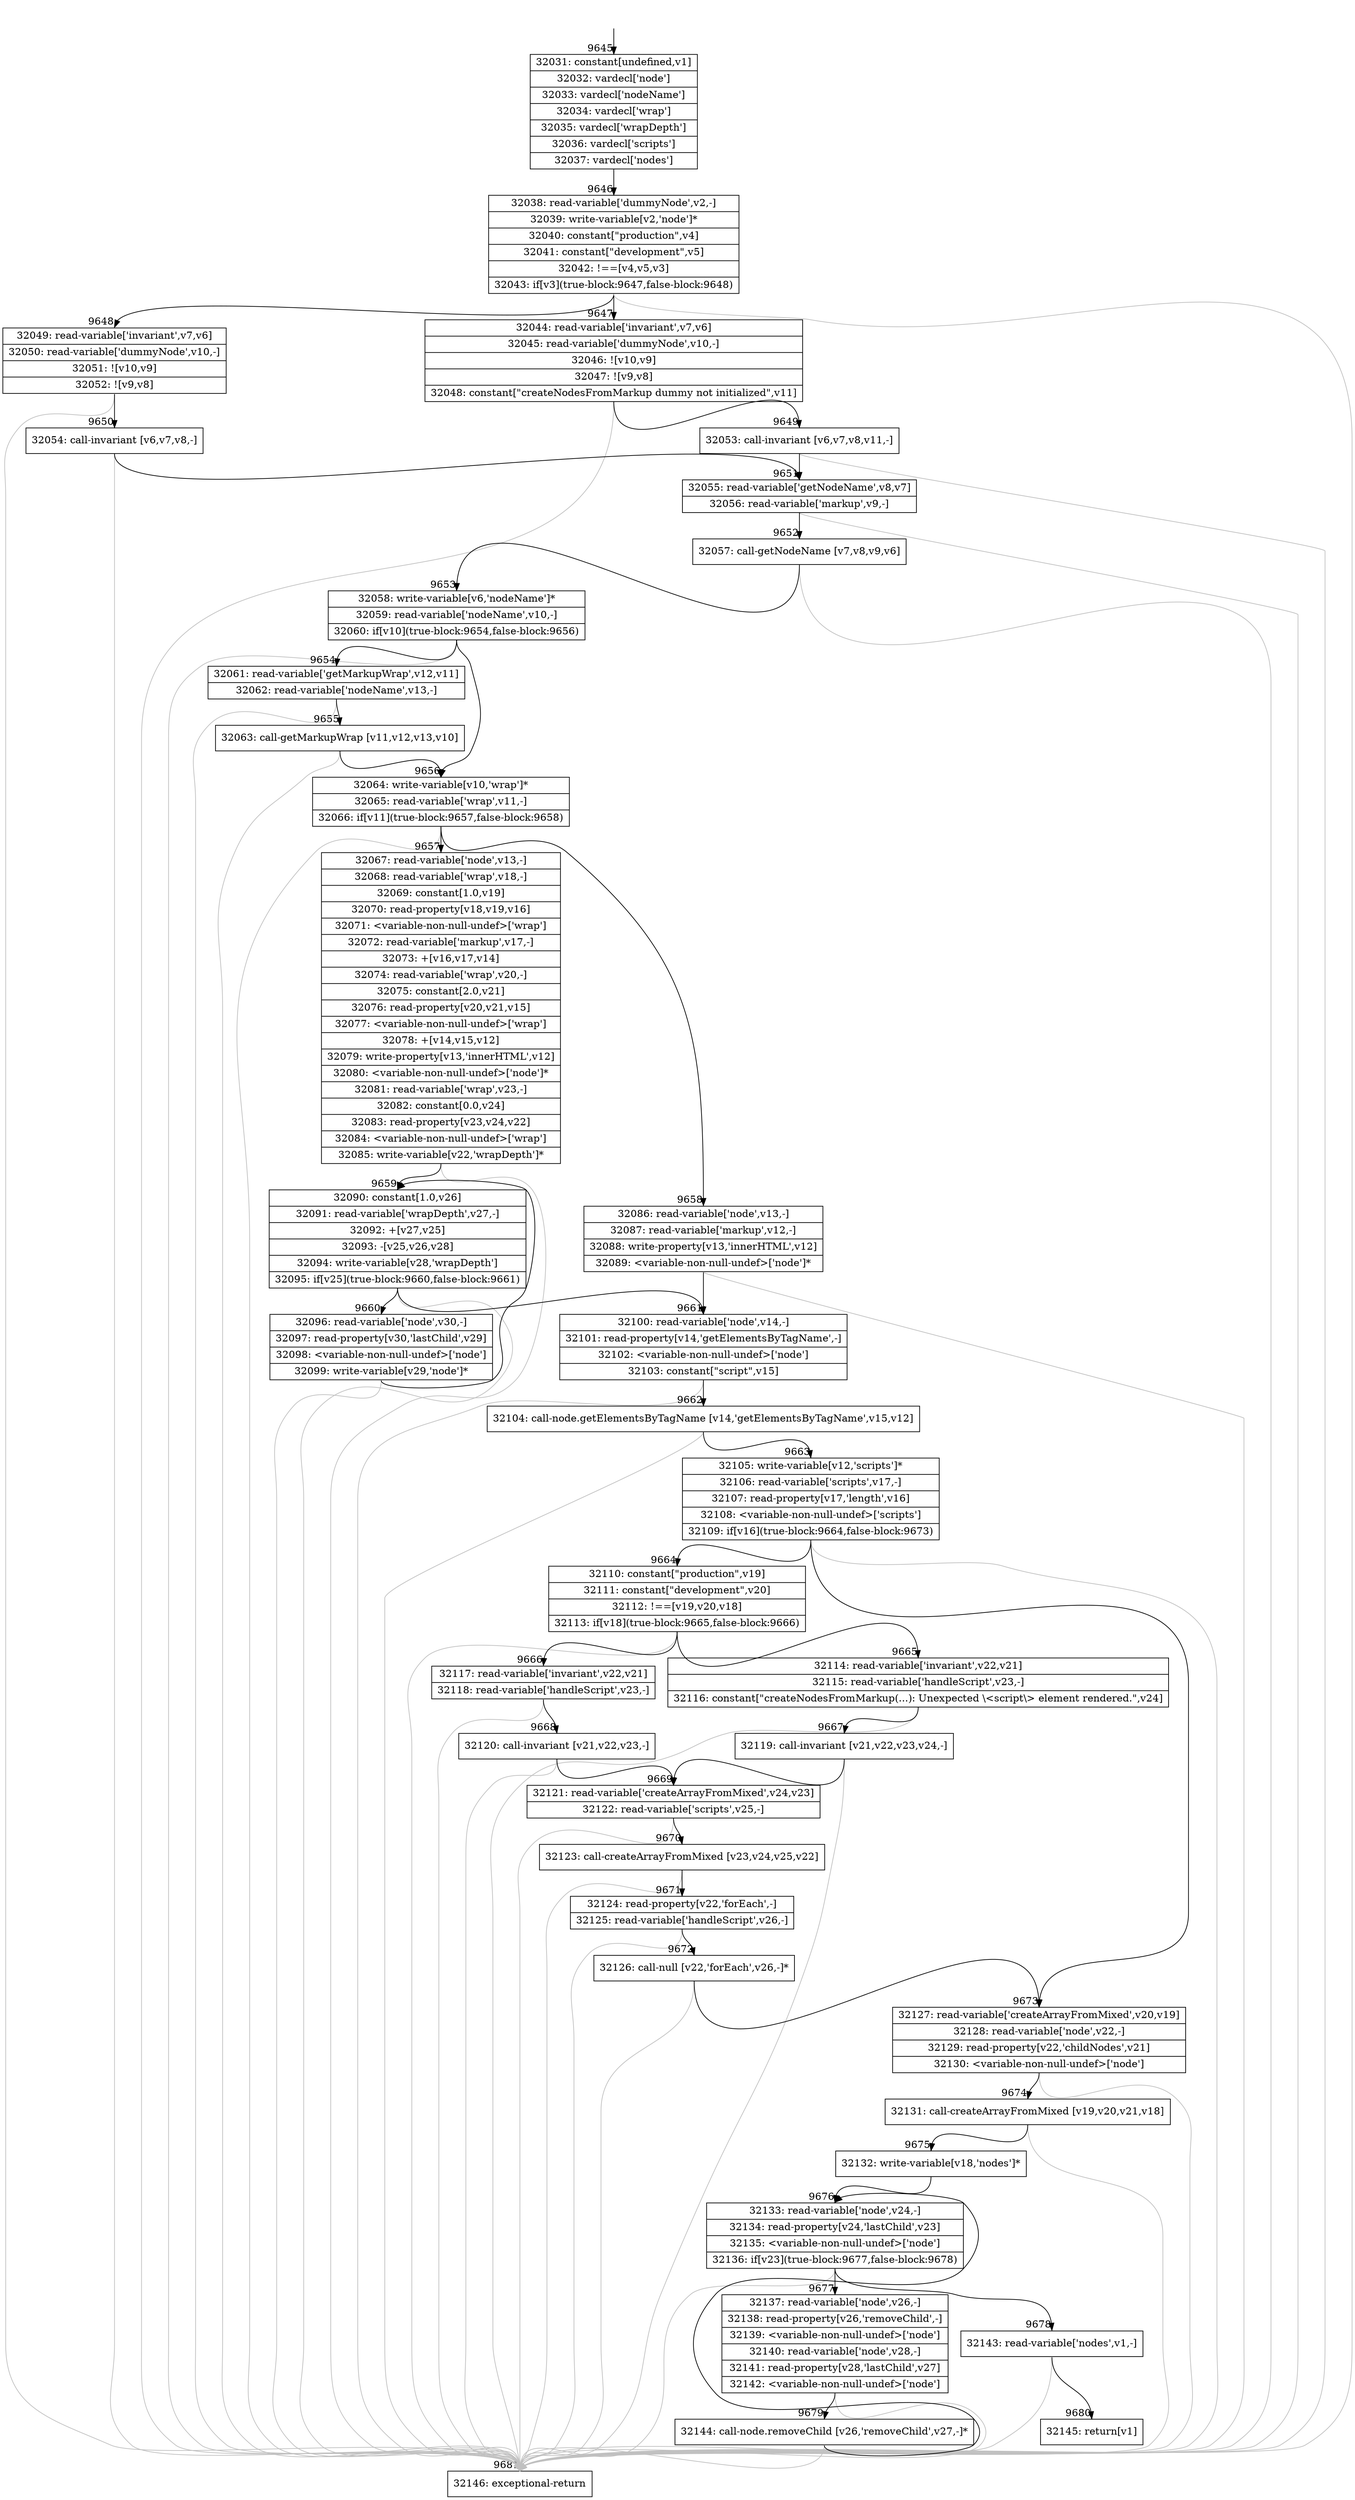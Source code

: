 digraph {
rankdir="TD"
BB_entry714[shape=none,label=""];
BB_entry714 -> BB9645 [tailport=s, headport=n, headlabel="    9645"]
BB9645 [shape=record label="{32031: constant[undefined,v1]|32032: vardecl['node']|32033: vardecl['nodeName']|32034: vardecl['wrap']|32035: vardecl['wrapDepth']|32036: vardecl['scripts']|32037: vardecl['nodes']}" ] 
BB9645 -> BB9646 [tailport=s, headport=n, headlabel="      9646"]
BB9646 [shape=record label="{32038: read-variable['dummyNode',v2,-]|32039: write-variable[v2,'node']*|32040: constant[\"production\",v4]|32041: constant[\"development\",v5]|32042: !==[v4,v5,v3]|32043: if[v3](true-block:9647,false-block:9648)}" ] 
BB9646 -> BB9647 [tailport=s, headport=n, headlabel="      9647"]
BB9646 -> BB9648 [tailport=s, headport=n, headlabel="      9648"]
BB9646 -> BB9681 [tailport=s, headport=n, color=gray, headlabel="      9681"]
BB9647 [shape=record label="{32044: read-variable['invariant',v7,v6]|32045: read-variable['dummyNode',v10,-]|32046: ![v10,v9]|32047: ![v9,v8]|32048: constant[\"createNodesFromMarkup dummy not initialized\",v11]}" ] 
BB9647 -> BB9649 [tailport=s, headport=n, headlabel="      9649"]
BB9647 -> BB9681 [tailport=s, headport=n, color=gray]
BB9648 [shape=record label="{32049: read-variable['invariant',v7,v6]|32050: read-variable['dummyNode',v10,-]|32051: ![v10,v9]|32052: ![v9,v8]}" ] 
BB9648 -> BB9650 [tailport=s, headport=n, headlabel="      9650"]
BB9648 -> BB9681 [tailport=s, headport=n, color=gray]
BB9649 [shape=record label="{32053: call-invariant [v6,v7,v8,v11,-]}" ] 
BB9649 -> BB9651 [tailport=s, headport=n, headlabel="      9651"]
BB9649 -> BB9681 [tailport=s, headport=n, color=gray]
BB9650 [shape=record label="{32054: call-invariant [v6,v7,v8,-]}" ] 
BB9650 -> BB9651 [tailport=s, headport=n]
BB9650 -> BB9681 [tailport=s, headport=n, color=gray]
BB9651 [shape=record label="{32055: read-variable['getNodeName',v8,v7]|32056: read-variable['markup',v9,-]}" ] 
BB9651 -> BB9652 [tailport=s, headport=n, headlabel="      9652"]
BB9651 -> BB9681 [tailport=s, headport=n, color=gray]
BB9652 [shape=record label="{32057: call-getNodeName [v7,v8,v9,v6]}" ] 
BB9652 -> BB9653 [tailport=s, headport=n, headlabel="      9653"]
BB9652 -> BB9681 [tailport=s, headport=n, color=gray]
BB9653 [shape=record label="{32058: write-variable[v6,'nodeName']*|32059: read-variable['nodeName',v10,-]|32060: if[v10](true-block:9654,false-block:9656)}" ] 
BB9653 -> BB9656 [tailport=s, headport=n, headlabel="      9656"]
BB9653 -> BB9654 [tailport=s, headport=n, headlabel="      9654"]
BB9653 -> BB9681 [tailport=s, headport=n, color=gray]
BB9654 [shape=record label="{32061: read-variable['getMarkupWrap',v12,v11]|32062: read-variable['nodeName',v13,-]}" ] 
BB9654 -> BB9655 [tailport=s, headport=n, headlabel="      9655"]
BB9654 -> BB9681 [tailport=s, headport=n, color=gray]
BB9655 [shape=record label="{32063: call-getMarkupWrap [v11,v12,v13,v10]}" ] 
BB9655 -> BB9656 [tailport=s, headport=n]
BB9655 -> BB9681 [tailport=s, headport=n, color=gray]
BB9656 [shape=record label="{32064: write-variable[v10,'wrap']*|32065: read-variable['wrap',v11,-]|32066: if[v11](true-block:9657,false-block:9658)}" ] 
BB9656 -> BB9657 [tailport=s, headport=n, headlabel="      9657"]
BB9656 -> BB9658 [tailport=s, headport=n, headlabel="      9658"]
BB9656 -> BB9681 [tailport=s, headport=n, color=gray]
BB9657 [shape=record label="{32067: read-variable['node',v13,-]|32068: read-variable['wrap',v18,-]|32069: constant[1.0,v19]|32070: read-property[v18,v19,v16]|32071: \<variable-non-null-undef\>['wrap']|32072: read-variable['markup',v17,-]|32073: +[v16,v17,v14]|32074: read-variable['wrap',v20,-]|32075: constant[2.0,v21]|32076: read-property[v20,v21,v15]|32077: \<variable-non-null-undef\>['wrap']|32078: +[v14,v15,v12]|32079: write-property[v13,'innerHTML',v12]|32080: \<variable-non-null-undef\>['node']*|32081: read-variable['wrap',v23,-]|32082: constant[0.0,v24]|32083: read-property[v23,v24,v22]|32084: \<variable-non-null-undef\>['wrap']|32085: write-variable[v22,'wrapDepth']*}" ] 
BB9657 -> BB9659 [tailport=s, headport=n, headlabel="      9659"]
BB9657 -> BB9681 [tailport=s, headport=n, color=gray]
BB9658 [shape=record label="{32086: read-variable['node',v13,-]|32087: read-variable['markup',v12,-]|32088: write-property[v13,'innerHTML',v12]|32089: \<variable-non-null-undef\>['node']*}" ] 
BB9658 -> BB9661 [tailport=s, headport=n, headlabel="      9661"]
BB9658 -> BB9681 [tailport=s, headport=n, color=gray]
BB9659 [shape=record label="{32090: constant[1.0,v26]|32091: read-variable['wrapDepth',v27,-]|32092: +[v27,v25]|32093: -[v25,v26,v28]|32094: write-variable[v28,'wrapDepth']|32095: if[v25](true-block:9660,false-block:9661)}" ] 
BB9659 -> BB9660 [tailport=s, headport=n, headlabel="      9660"]
BB9659 -> BB9661 [tailport=s, headport=n]
BB9659 -> BB9681 [tailport=s, headport=n, color=gray]
BB9660 [shape=record label="{32096: read-variable['node',v30,-]|32097: read-property[v30,'lastChild',v29]|32098: \<variable-non-null-undef\>['node']|32099: write-variable[v29,'node']*}" ] 
BB9660 -> BB9659 [tailport=s, headport=n]
BB9660 -> BB9681 [tailport=s, headport=n, color=gray]
BB9661 [shape=record label="{32100: read-variable['node',v14,-]|32101: read-property[v14,'getElementsByTagName',-]|32102: \<variable-non-null-undef\>['node']|32103: constant[\"script\",v15]}" ] 
BB9661 -> BB9662 [tailport=s, headport=n, headlabel="      9662"]
BB9661 -> BB9681 [tailport=s, headport=n, color=gray]
BB9662 [shape=record label="{32104: call-node.getElementsByTagName [v14,'getElementsByTagName',v15,v12]}" ] 
BB9662 -> BB9663 [tailport=s, headport=n, headlabel="      9663"]
BB9662 -> BB9681 [tailport=s, headport=n, color=gray]
BB9663 [shape=record label="{32105: write-variable[v12,'scripts']*|32106: read-variable['scripts',v17,-]|32107: read-property[v17,'length',v16]|32108: \<variable-non-null-undef\>['scripts']|32109: if[v16](true-block:9664,false-block:9673)}" ] 
BB9663 -> BB9664 [tailport=s, headport=n, headlabel="      9664"]
BB9663 -> BB9673 [tailport=s, headport=n, headlabel="      9673"]
BB9663 -> BB9681 [tailport=s, headport=n, color=gray]
BB9664 [shape=record label="{32110: constant[\"production\",v19]|32111: constant[\"development\",v20]|32112: !==[v19,v20,v18]|32113: if[v18](true-block:9665,false-block:9666)}" ] 
BB9664 -> BB9665 [tailport=s, headport=n, headlabel="      9665"]
BB9664 -> BB9666 [tailport=s, headport=n, headlabel="      9666"]
BB9664 -> BB9681 [tailport=s, headport=n, color=gray]
BB9665 [shape=record label="{32114: read-variable['invariant',v22,v21]|32115: read-variable['handleScript',v23,-]|32116: constant[\"createNodesFromMarkup(...): Unexpected \\\<script\\\> element rendered.\",v24]}" ] 
BB9665 -> BB9667 [tailport=s, headport=n, headlabel="      9667"]
BB9665 -> BB9681 [tailport=s, headport=n, color=gray]
BB9666 [shape=record label="{32117: read-variable['invariant',v22,v21]|32118: read-variable['handleScript',v23,-]}" ] 
BB9666 -> BB9668 [tailport=s, headport=n, headlabel="      9668"]
BB9666 -> BB9681 [tailport=s, headport=n, color=gray]
BB9667 [shape=record label="{32119: call-invariant [v21,v22,v23,v24,-]}" ] 
BB9667 -> BB9669 [tailport=s, headport=n, headlabel="      9669"]
BB9667 -> BB9681 [tailport=s, headport=n, color=gray]
BB9668 [shape=record label="{32120: call-invariant [v21,v22,v23,-]}" ] 
BB9668 -> BB9669 [tailport=s, headport=n]
BB9668 -> BB9681 [tailport=s, headport=n, color=gray]
BB9669 [shape=record label="{32121: read-variable['createArrayFromMixed',v24,v23]|32122: read-variable['scripts',v25,-]}" ] 
BB9669 -> BB9670 [tailport=s, headport=n, headlabel="      9670"]
BB9669 -> BB9681 [tailport=s, headport=n, color=gray]
BB9670 [shape=record label="{32123: call-createArrayFromMixed [v23,v24,v25,v22]}" ] 
BB9670 -> BB9671 [tailport=s, headport=n, headlabel="      9671"]
BB9670 -> BB9681 [tailport=s, headport=n, color=gray]
BB9671 [shape=record label="{32124: read-property[v22,'forEach',-]|32125: read-variable['handleScript',v26,-]}" ] 
BB9671 -> BB9672 [tailport=s, headport=n, headlabel="      9672"]
BB9671 -> BB9681 [tailport=s, headport=n, color=gray]
BB9672 [shape=record label="{32126: call-null [v22,'forEach',v26,-]*}" ] 
BB9672 -> BB9673 [tailport=s, headport=n]
BB9672 -> BB9681 [tailport=s, headport=n, color=gray]
BB9673 [shape=record label="{32127: read-variable['createArrayFromMixed',v20,v19]|32128: read-variable['node',v22,-]|32129: read-property[v22,'childNodes',v21]|32130: \<variable-non-null-undef\>['node']}" ] 
BB9673 -> BB9674 [tailport=s, headport=n, headlabel="      9674"]
BB9673 -> BB9681 [tailport=s, headport=n, color=gray]
BB9674 [shape=record label="{32131: call-createArrayFromMixed [v19,v20,v21,v18]}" ] 
BB9674 -> BB9675 [tailport=s, headport=n, headlabel="      9675"]
BB9674 -> BB9681 [tailport=s, headport=n, color=gray]
BB9675 [shape=record label="{32132: write-variable[v18,'nodes']*}" ] 
BB9675 -> BB9676 [tailport=s, headport=n, headlabel="      9676"]
BB9676 [shape=record label="{32133: read-variable['node',v24,-]|32134: read-property[v24,'lastChild',v23]|32135: \<variable-non-null-undef\>['node']|32136: if[v23](true-block:9677,false-block:9678)}" ] 
BB9676 -> BB9677 [tailport=s, headport=n, headlabel="      9677"]
BB9676 -> BB9678 [tailport=s, headport=n, headlabel="      9678"]
BB9676 -> BB9681 [tailport=s, headport=n, color=gray]
BB9677 [shape=record label="{32137: read-variable['node',v26,-]|32138: read-property[v26,'removeChild',-]|32139: \<variable-non-null-undef\>['node']|32140: read-variable['node',v28,-]|32141: read-property[v28,'lastChild',v27]|32142: \<variable-non-null-undef\>['node']}" ] 
BB9677 -> BB9679 [tailport=s, headport=n, headlabel="      9679"]
BB9677 -> BB9681 [tailport=s, headport=n, color=gray]
BB9678 [shape=record label="{32143: read-variable['nodes',v1,-]}" ] 
BB9678 -> BB9680 [tailport=s, headport=n, headlabel="      9680"]
BB9678 -> BB9681 [tailport=s, headport=n, color=gray]
BB9679 [shape=record label="{32144: call-node.removeChild [v26,'removeChild',v27,-]*}" ] 
BB9679 -> BB9676 [tailport=s, headport=n]
BB9679 -> BB9681 [tailport=s, headport=n, color=gray]
BB9680 [shape=record label="{32145: return[v1]}" ] 
BB9681 [shape=record label="{32146: exceptional-return}" ] 
//#$~ 17224
}
